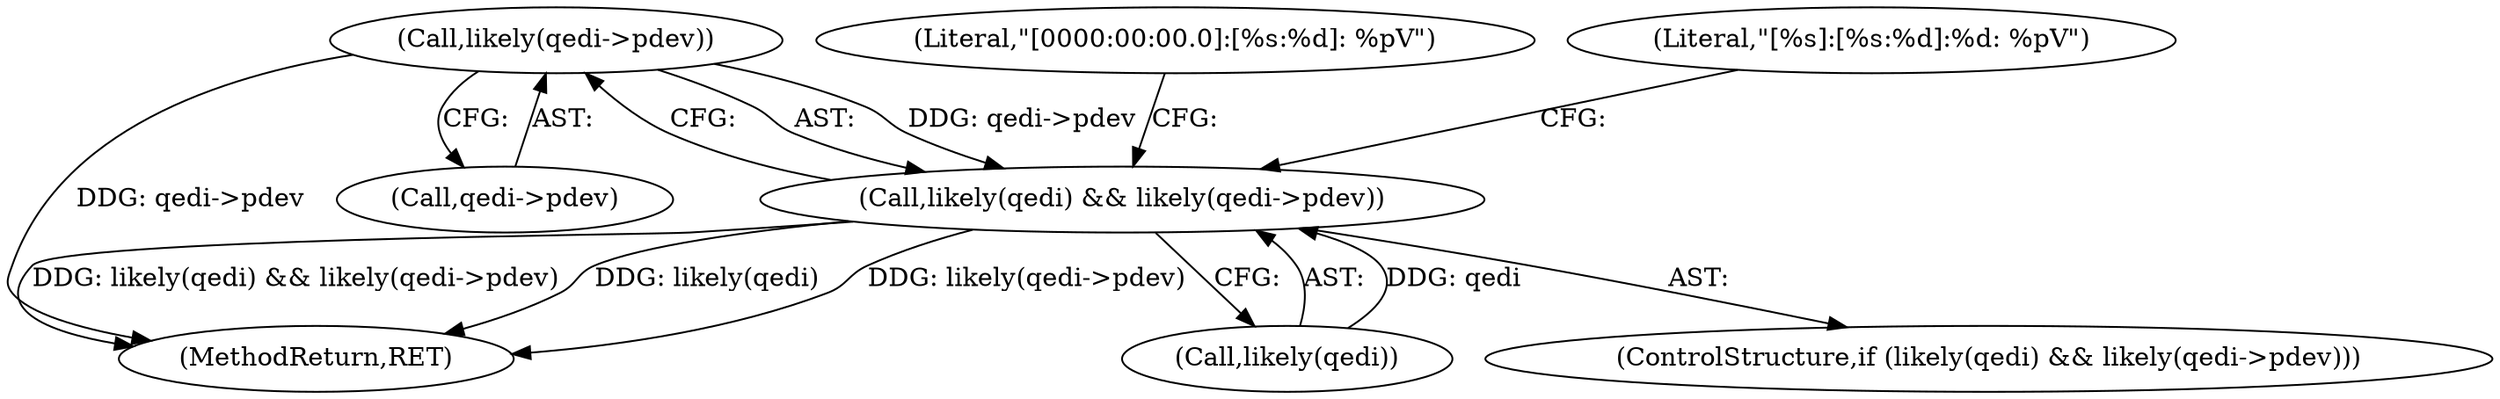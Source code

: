 digraph "0_linux_c09581a52765a85f19fc35340127396d5e3379cc@pointer" {
"1000139" [label="(Call,likely(qedi->pdev))"];
"1000136" [label="(Call,likely(qedi) && likely(qedi->pdev))"];
"1000168" [label="(MethodReturn,RET)"];
"1000137" [label="(Call,likely(qedi))"];
"1000140" [label="(Call,qedi->pdev)"];
"1000135" [label="(ControlStructure,if (likely(qedi) && likely(qedi->pdev)))"];
"1000161" [label="(Literal,\"[0000:00:00.0]:[%s:%d]: %pV\")"];
"1000139" [label="(Call,likely(qedi->pdev))"];
"1000144" [label="(Literal,\"[%s]:[%s:%d]:%d: %pV\")"];
"1000136" [label="(Call,likely(qedi) && likely(qedi->pdev))"];
"1000139" -> "1000136"  [label="AST: "];
"1000139" -> "1000140"  [label="CFG: "];
"1000140" -> "1000139"  [label="AST: "];
"1000136" -> "1000139"  [label="CFG: "];
"1000139" -> "1000168"  [label="DDG: qedi->pdev"];
"1000139" -> "1000136"  [label="DDG: qedi->pdev"];
"1000136" -> "1000135"  [label="AST: "];
"1000136" -> "1000137"  [label="CFG: "];
"1000137" -> "1000136"  [label="AST: "];
"1000144" -> "1000136"  [label="CFG: "];
"1000161" -> "1000136"  [label="CFG: "];
"1000136" -> "1000168"  [label="DDG: likely(qedi->pdev)"];
"1000136" -> "1000168"  [label="DDG: likely(qedi) && likely(qedi->pdev)"];
"1000136" -> "1000168"  [label="DDG: likely(qedi)"];
"1000137" -> "1000136"  [label="DDG: qedi"];
}
